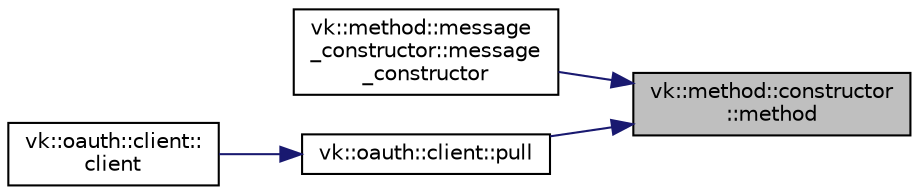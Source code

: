 digraph "vk::method::constructor::method"
{
 // LATEX_PDF_SIZE
  edge [fontname="Helvetica",fontsize="10",labelfontname="Helvetica",labelfontsize="10"];
  node [fontname="Helvetica",fontsize="10",shape=record];
  rankdir="RL";
  Node1 [label="vk::method::constructor\l::method",height=0.2,width=0.4,color="black", fillcolor="grey75", style="filled", fontcolor="black",tooltip=" "];
  Node1 -> Node2 [dir="back",color="midnightblue",fontsize="10",style="solid",fontname="Helvetica"];
  Node2 [label="vk::method::message\l_constructor::message\l_constructor",height=0.2,width=0.4,color="black", fillcolor="white", style="filled",URL="$classvk_1_1method_1_1message__constructor.html#ab0879fdc29699fade33dea42cbe8d351",tooltip=" "];
  Node1 -> Node3 [dir="back",color="midnightblue",fontsize="10",style="solid",fontname="Helvetica"];
  Node3 [label="vk::oauth::client::pull",height=0.2,width=0.4,color="black", fillcolor="white", style="filled",URL="$classvk_1_1oauth_1_1client.html#a4e076f3759181ee177f347fdbf36ec70",tooltip="Try get user data."];
  Node3 -> Node4 [dir="back",color="midnightblue",fontsize="10",style="solid",fontname="Helvetica"];
  Node4 [label="vk::oauth::client::\lclient",height=0.2,width=0.4,color="black", fillcolor="white", style="filled",URL="$classvk_1_1oauth_1_1client.html#abe14e319ea960dfa9be7efc9b599253d",tooltip=" "];
}
